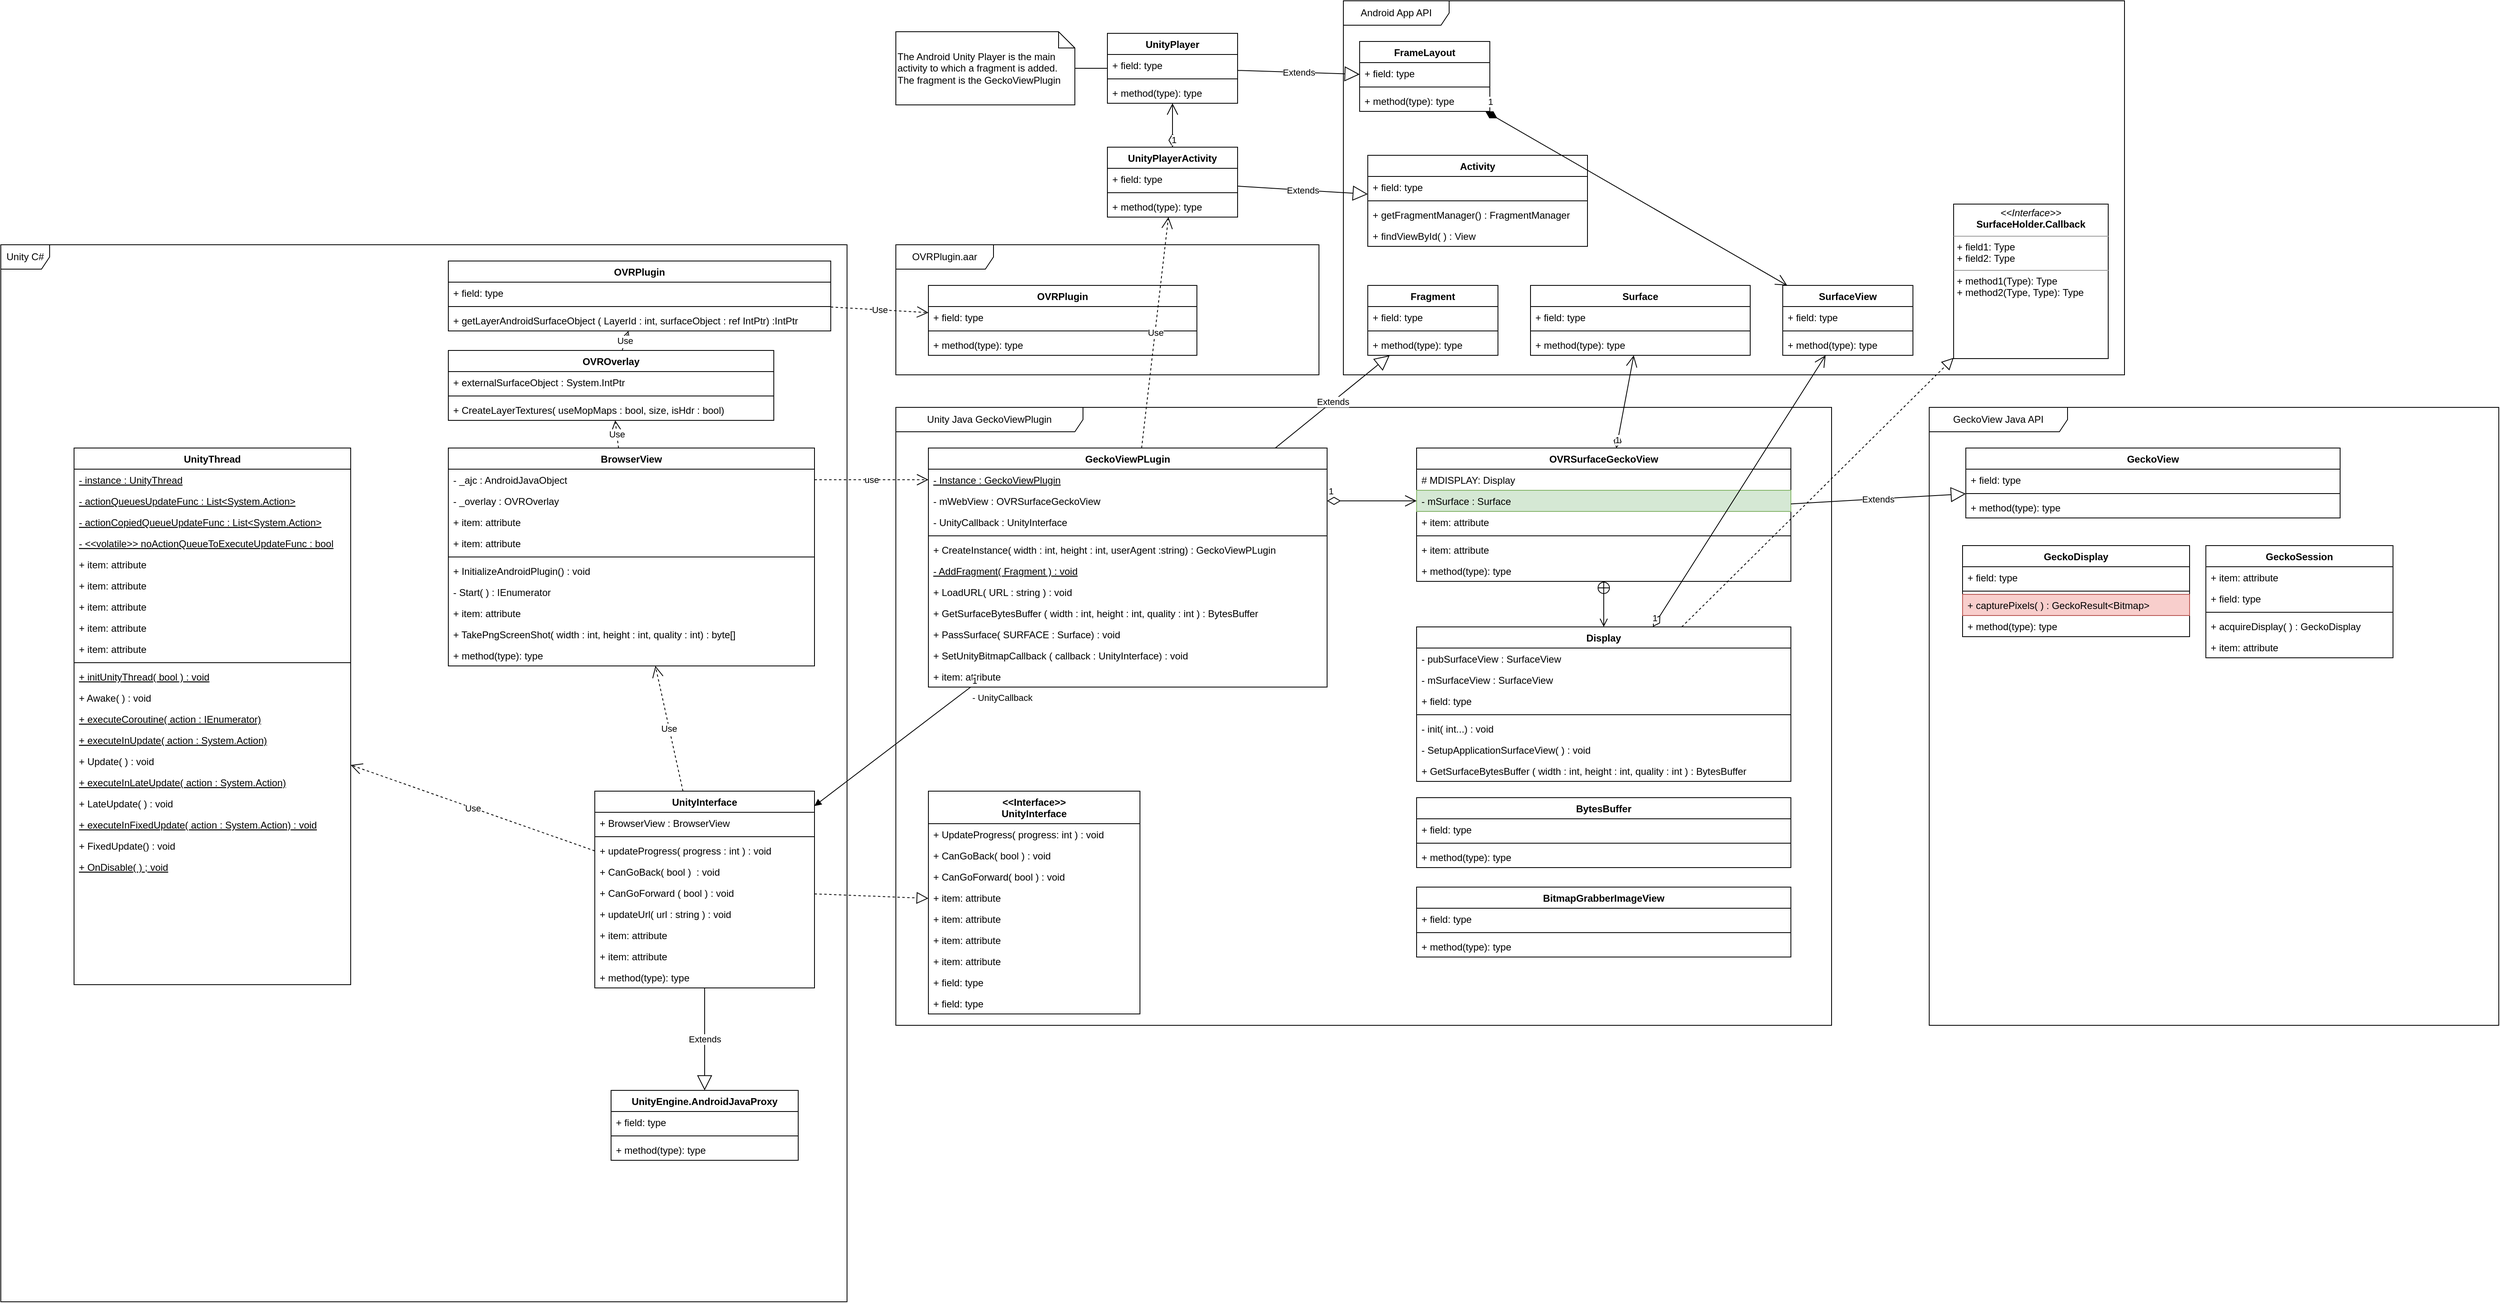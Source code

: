 <mxfile version="20.5.3" type="github">
  <diagram id="C5RBs43oDa-KdzZeNtuy" name="Page-1">
    <mxGraphModel dx="1422" dy="2069" grid="1" gridSize="10" guides="1" tooltips="1" connect="1" arrows="1" fold="1" page="1" pageScale="1" pageWidth="827" pageHeight="1169" math="0" shadow="0">
      <root>
        <mxCell id="WIyWlLk6GJQsqaUBKTNV-0" />
        <mxCell id="WIyWlLk6GJQsqaUBKTNV-1" parent="WIyWlLk6GJQsqaUBKTNV-0" />
        <mxCell id="cXel8oeyKj3Rl_VSzOkt-25" value="Android App API" style="shape=umlFrame;whiteSpace=wrap;html=1;width=130;height=30;movable=0;resizable=0;rotatable=0;deletable=0;editable=0;connectable=0;" parent="WIyWlLk6GJQsqaUBKTNV-1" vertex="1">
          <mxGeometry x="1720" y="-500" width="960" height="460" as="geometry" />
        </mxCell>
        <mxCell id="PyPGjf6b6cz7I885E77s-106" value="Unity C#" style="shape=umlFrame;whiteSpace=wrap;html=1;movable=0;resizable=0;rotatable=0;deletable=0;editable=0;connectable=0;" parent="WIyWlLk6GJQsqaUBKTNV-1" vertex="1">
          <mxGeometry x="70" y="-200" width="1040" height="1300" as="geometry" />
        </mxCell>
        <mxCell id="PyPGjf6b6cz7I885E77s-107" value="Unity Java GeckoViewPlugin" style="shape=umlFrame;whiteSpace=wrap;html=1;width=230;height=30;movable=0;resizable=0;rotatable=0;deletable=0;editable=0;connectable=0;" parent="WIyWlLk6GJQsqaUBKTNV-1" vertex="1">
          <mxGeometry x="1170" width="1150" height="760" as="geometry" />
        </mxCell>
        <mxCell id="PyPGjf6b6cz7I885E77s-108" value="GeckoView Java API" style="shape=umlFrame;whiteSpace=wrap;html=1;width=170;height=30;movable=0;resizable=0;rotatable=0;deletable=0;editable=0;connectable=0;" parent="WIyWlLk6GJQsqaUBKTNV-1" vertex="1">
          <mxGeometry x="2440" width="700" height="760" as="geometry" />
        </mxCell>
        <mxCell id="zkfFHV4jXpPFQw0GAbJ--0" value="UnityThread" style="swimlane;fontStyle=1;align=center;verticalAlign=top;childLayout=stackLayout;horizontal=1;startSize=26;horizontalStack=0;resizeParent=1;resizeLast=0;collapsible=1;marginBottom=0;rounded=0;shadow=0;strokeWidth=1;" parent="WIyWlLk6GJQsqaUBKTNV-1" vertex="1">
          <mxGeometry x="160" y="50" width="340" height="660" as="geometry">
            <mxRectangle x="230" y="140" width="160" height="26" as="alternateBounds" />
          </mxGeometry>
        </mxCell>
        <mxCell id="zkfFHV4jXpPFQw0GAbJ--1" value="- instance : UnityThread" style="text;align=left;verticalAlign=top;spacingLeft=4;spacingRight=4;overflow=hidden;rotatable=0;points=[[0,0.5],[1,0.5]];portConstraint=eastwest;fontStyle=4" parent="zkfFHV4jXpPFQw0GAbJ--0" vertex="1">
          <mxGeometry y="26" width="340" height="26" as="geometry" />
        </mxCell>
        <mxCell id="zkfFHV4jXpPFQw0GAbJ--2" value="- actionQueuesUpdateFunc : List&lt;System.Action&gt;" style="text;align=left;verticalAlign=top;spacingLeft=4;spacingRight=4;overflow=hidden;rotatable=0;points=[[0,0.5],[1,0.5]];portConstraint=eastwest;rounded=0;shadow=0;html=0;fontStyle=4" parent="zkfFHV4jXpPFQw0GAbJ--0" vertex="1">
          <mxGeometry y="52" width="340" height="26" as="geometry" />
        </mxCell>
        <mxCell id="PyPGjf6b6cz7I885E77s-5" value="- actionCopiedQueueUpdateFunc : List&lt;System.Action&gt;" style="text;strokeColor=none;fillColor=none;align=left;verticalAlign=top;spacingLeft=4;spacingRight=4;overflow=hidden;rotatable=0;points=[[0,0.5],[1,0.5]];portConstraint=eastwest;fontStyle=4" parent="zkfFHV4jXpPFQw0GAbJ--0" vertex="1">
          <mxGeometry y="78" width="340" height="26" as="geometry" />
        </mxCell>
        <mxCell id="zkfFHV4jXpPFQw0GAbJ--3" value="- &lt;&lt;volatile&gt;&gt; noActionQueueToExecuteUpdateFunc : bool" style="text;align=left;verticalAlign=top;spacingLeft=4;spacingRight=4;overflow=hidden;rotatable=0;points=[[0,0.5],[1,0.5]];portConstraint=eastwest;rounded=0;shadow=0;html=0;fontStyle=4" parent="zkfFHV4jXpPFQw0GAbJ--0" vertex="1">
          <mxGeometry y="104" width="340" height="26" as="geometry" />
        </mxCell>
        <mxCell id="PyPGjf6b6cz7I885E77s-6" value="+ item: attribute" style="text;strokeColor=none;fillColor=none;align=left;verticalAlign=top;spacingLeft=4;spacingRight=4;overflow=hidden;rotatable=0;points=[[0,0.5],[1,0.5]];portConstraint=eastwest;" parent="zkfFHV4jXpPFQw0GAbJ--0" vertex="1">
          <mxGeometry y="130" width="340" height="26" as="geometry" />
        </mxCell>
        <mxCell id="PyPGjf6b6cz7I885E77s-7" value="+ item: attribute" style="text;strokeColor=none;fillColor=none;align=left;verticalAlign=top;spacingLeft=4;spacingRight=4;overflow=hidden;rotatable=0;points=[[0,0.5],[1,0.5]];portConstraint=eastwest;" parent="zkfFHV4jXpPFQw0GAbJ--0" vertex="1">
          <mxGeometry y="156" width="340" height="26" as="geometry" />
        </mxCell>
        <mxCell id="PyPGjf6b6cz7I885E77s-8" value="+ item: attribute" style="text;strokeColor=none;fillColor=none;align=left;verticalAlign=top;spacingLeft=4;spacingRight=4;overflow=hidden;rotatable=0;points=[[0,0.5],[1,0.5]];portConstraint=eastwest;" parent="zkfFHV4jXpPFQw0GAbJ--0" vertex="1">
          <mxGeometry y="182" width="340" height="26" as="geometry" />
        </mxCell>
        <mxCell id="PyPGjf6b6cz7I885E77s-9" value="+ item: attribute" style="text;strokeColor=none;fillColor=none;align=left;verticalAlign=top;spacingLeft=4;spacingRight=4;overflow=hidden;rotatable=0;points=[[0,0.5],[1,0.5]];portConstraint=eastwest;" parent="zkfFHV4jXpPFQw0GAbJ--0" vertex="1">
          <mxGeometry y="208" width="340" height="26" as="geometry" />
        </mxCell>
        <mxCell id="PyPGjf6b6cz7I885E77s-1" value="+ item: attribute" style="text;strokeColor=none;fillColor=none;align=left;verticalAlign=top;spacingLeft=4;spacingRight=4;overflow=hidden;rotatable=0;points=[[0,0.5],[1,0.5]];portConstraint=eastwest;" parent="zkfFHV4jXpPFQw0GAbJ--0" vertex="1">
          <mxGeometry y="234" width="340" height="26" as="geometry" />
        </mxCell>
        <mxCell id="zkfFHV4jXpPFQw0GAbJ--4" value="" style="line;html=1;strokeWidth=1;align=left;verticalAlign=middle;spacingTop=-1;spacingLeft=3;spacingRight=3;rotatable=0;labelPosition=right;points=[];portConstraint=eastwest;" parent="zkfFHV4jXpPFQw0GAbJ--0" vertex="1">
          <mxGeometry y="260" width="340" height="8" as="geometry" />
        </mxCell>
        <mxCell id="PyPGjf6b6cz7I885E77s-2" value="+ initUnityThread( bool ) : void" style="text;strokeColor=none;fillColor=none;align=left;verticalAlign=top;spacingLeft=4;spacingRight=4;overflow=hidden;rotatable=0;points=[[0,0.5],[1,0.5]];portConstraint=eastwest;fontStyle=4" parent="zkfFHV4jXpPFQw0GAbJ--0" vertex="1">
          <mxGeometry y="268" width="340" height="26" as="geometry" />
        </mxCell>
        <mxCell id="PyPGjf6b6cz7I885E77s-4" value="+ Awake( ) : void" style="text;strokeColor=none;fillColor=none;align=left;verticalAlign=top;spacingLeft=4;spacingRight=4;overflow=hidden;rotatable=0;points=[[0,0.5],[1,0.5]];portConstraint=eastwest;" parent="zkfFHV4jXpPFQw0GAbJ--0" vertex="1">
          <mxGeometry y="294" width="340" height="26" as="geometry" />
        </mxCell>
        <mxCell id="zkfFHV4jXpPFQw0GAbJ--5" value="+ executeCoroutine( action : IEnumerator)" style="text;align=left;verticalAlign=top;spacingLeft=4;spacingRight=4;overflow=hidden;rotatable=0;points=[[0,0.5],[1,0.5]];portConstraint=eastwest;fontStyle=4" parent="zkfFHV4jXpPFQw0GAbJ--0" vertex="1">
          <mxGeometry y="320" width="340" height="26" as="geometry" />
        </mxCell>
        <mxCell id="PyPGjf6b6cz7I885E77s-11" value="+ executeInUpdate( action : System.Action)" style="text;strokeColor=none;fillColor=none;align=left;verticalAlign=top;spacingLeft=4;spacingRight=4;overflow=hidden;rotatable=0;points=[[0,0.5],[1,0.5]];portConstraint=eastwest;fontStyle=4" parent="zkfFHV4jXpPFQw0GAbJ--0" vertex="1">
          <mxGeometry y="346" width="340" height="26" as="geometry" />
        </mxCell>
        <mxCell id="PyPGjf6b6cz7I885E77s-13" value="+ Update( ) : void" style="text;strokeColor=none;fillColor=none;align=left;verticalAlign=top;spacingLeft=4;spacingRight=4;overflow=hidden;rotatable=0;points=[[0,0.5],[1,0.5]];portConstraint=eastwest;" parent="zkfFHV4jXpPFQw0GAbJ--0" vertex="1">
          <mxGeometry y="372" width="340" height="26" as="geometry" />
        </mxCell>
        <mxCell id="PyPGjf6b6cz7I885E77s-12" value="+ executeInLateUpdate( action : System.Action)" style="text;strokeColor=none;fillColor=none;align=left;verticalAlign=top;spacingLeft=4;spacingRight=4;overflow=hidden;rotatable=0;points=[[0,0.5],[1,0.5]];portConstraint=eastwest;fontStyle=4" parent="zkfFHV4jXpPFQw0GAbJ--0" vertex="1">
          <mxGeometry y="398" width="340" height="26" as="geometry" />
        </mxCell>
        <mxCell id="PyPGjf6b6cz7I885E77s-15" value="+ LateUpdate( ) : void" style="text;strokeColor=none;fillColor=none;align=left;verticalAlign=top;spacingLeft=4;spacingRight=4;overflow=hidden;rotatable=0;points=[[0,0.5],[1,0.5]];portConstraint=eastwest;" parent="zkfFHV4jXpPFQw0GAbJ--0" vertex="1">
          <mxGeometry y="424" width="340" height="26" as="geometry" />
        </mxCell>
        <mxCell id="PyPGjf6b6cz7I885E77s-18" value="+ executeInFixedUpdate( action : System.Action) : void" style="text;strokeColor=none;fillColor=none;align=left;verticalAlign=top;spacingLeft=4;spacingRight=4;overflow=hidden;rotatable=0;points=[[0,0.5],[1,0.5]];portConstraint=eastwest;fontStyle=4" parent="zkfFHV4jXpPFQw0GAbJ--0" vertex="1">
          <mxGeometry y="450" width="340" height="26" as="geometry" />
        </mxCell>
        <mxCell id="PyPGjf6b6cz7I885E77s-17" value="+ FixedUpdate() : void" style="text;strokeColor=none;fillColor=none;align=left;verticalAlign=top;spacingLeft=4;spacingRight=4;overflow=hidden;rotatable=0;points=[[0,0.5],[1,0.5]];portConstraint=eastwest;" parent="zkfFHV4jXpPFQw0GAbJ--0" vertex="1">
          <mxGeometry y="476" width="340" height="26" as="geometry" />
        </mxCell>
        <mxCell id="PyPGjf6b6cz7I885E77s-3" value="+ OnDisable( ) ; void" style="text;strokeColor=none;fillColor=none;align=left;verticalAlign=top;spacingLeft=4;spacingRight=4;overflow=hidden;rotatable=0;points=[[0,0.5],[1,0.5]];portConstraint=eastwest;fontStyle=4" parent="zkfFHV4jXpPFQw0GAbJ--0" vertex="1">
          <mxGeometry y="502" width="340" height="26" as="geometry" />
        </mxCell>
        <mxCell id="PyPGjf6b6cz7I885E77s-19" value="BrowserView" style="swimlane;fontStyle=1;align=center;verticalAlign=top;childLayout=stackLayout;horizontal=1;startSize=26;horizontalStack=0;resizeParent=1;resizeParentMax=0;resizeLast=0;collapsible=1;marginBottom=0;" parent="WIyWlLk6GJQsqaUBKTNV-1" vertex="1">
          <mxGeometry x="620" y="50" width="450" height="268" as="geometry" />
        </mxCell>
        <mxCell id="PyPGjf6b6cz7I885E77s-25" value="- _ajc : AndroidJavaObject" style="text;strokeColor=none;fillColor=none;align=left;verticalAlign=top;spacingLeft=4;spacingRight=4;overflow=hidden;rotatable=0;points=[[0,0.5],[1,0.5]];portConstraint=eastwest;" parent="PyPGjf6b6cz7I885E77s-19" vertex="1">
          <mxGeometry y="26" width="450" height="26" as="geometry" />
        </mxCell>
        <mxCell id="PyPGjf6b6cz7I885E77s-24" value="- _overlay : OVROverlay" style="text;strokeColor=none;fillColor=none;align=left;verticalAlign=top;spacingLeft=4;spacingRight=4;overflow=hidden;rotatable=0;points=[[0,0.5],[1,0.5]];portConstraint=eastwest;" parent="PyPGjf6b6cz7I885E77s-19" vertex="1">
          <mxGeometry y="52" width="450" height="26" as="geometry" />
        </mxCell>
        <mxCell id="PyPGjf6b6cz7I885E77s-26" value="+ item: attribute" style="text;strokeColor=none;fillColor=none;align=left;verticalAlign=top;spacingLeft=4;spacingRight=4;overflow=hidden;rotatable=0;points=[[0,0.5],[1,0.5]];portConstraint=eastwest;" parent="PyPGjf6b6cz7I885E77s-19" vertex="1">
          <mxGeometry y="78" width="450" height="26" as="geometry" />
        </mxCell>
        <mxCell id="PyPGjf6b6cz7I885E77s-23" value="+ item: attribute" style="text;strokeColor=none;fillColor=none;align=left;verticalAlign=top;spacingLeft=4;spacingRight=4;overflow=hidden;rotatable=0;points=[[0,0.5],[1,0.5]];portConstraint=eastwest;" parent="PyPGjf6b6cz7I885E77s-19" vertex="1">
          <mxGeometry y="104" width="450" height="26" as="geometry" />
        </mxCell>
        <mxCell id="PyPGjf6b6cz7I885E77s-21" value="" style="line;strokeWidth=1;fillColor=none;align=left;verticalAlign=middle;spacingTop=-1;spacingLeft=3;spacingRight=3;rotatable=0;labelPosition=right;points=[];portConstraint=eastwest;strokeColor=inherit;" parent="PyPGjf6b6cz7I885E77s-19" vertex="1">
          <mxGeometry y="130" width="450" height="8" as="geometry" />
        </mxCell>
        <mxCell id="PyPGjf6b6cz7I885E77s-29" value="+ InitializeAndroidPlugin() : void" style="text;strokeColor=none;fillColor=none;align=left;verticalAlign=top;spacingLeft=4;spacingRight=4;overflow=hidden;rotatable=0;points=[[0,0.5],[1,0.5]];portConstraint=eastwest;" parent="PyPGjf6b6cz7I885E77s-19" vertex="1">
          <mxGeometry y="138" width="450" height="26" as="geometry" />
        </mxCell>
        <mxCell id="PyPGjf6b6cz7I885E77s-94" value="- Start( ) : IEnumerator" style="text;strokeColor=none;fillColor=none;align=left;verticalAlign=top;spacingLeft=4;spacingRight=4;overflow=hidden;rotatable=0;points=[[0,0.5],[1,0.5]];portConstraint=eastwest;" parent="PyPGjf6b6cz7I885E77s-19" vertex="1">
          <mxGeometry y="164" width="450" height="26" as="geometry" />
        </mxCell>
        <mxCell id="PyPGjf6b6cz7I885E77s-28" value="+ item: attribute" style="text;strokeColor=none;fillColor=none;align=left;verticalAlign=top;spacingLeft=4;spacingRight=4;overflow=hidden;rotatable=0;points=[[0,0.5],[1,0.5]];portConstraint=eastwest;" parent="PyPGjf6b6cz7I885E77s-19" vertex="1">
          <mxGeometry y="190" width="450" height="26" as="geometry" />
        </mxCell>
        <mxCell id="PyPGjf6b6cz7I885E77s-27" value="+ TakePngScreenShot( width : int, height : int, quality : int) : byte[]" style="text;strokeColor=none;fillColor=none;align=left;verticalAlign=top;spacingLeft=4;spacingRight=4;overflow=hidden;rotatable=0;points=[[0,0.5],[1,0.5]];portConstraint=eastwest;" parent="PyPGjf6b6cz7I885E77s-19" vertex="1">
          <mxGeometry y="216" width="450" height="26" as="geometry" />
        </mxCell>
        <mxCell id="PyPGjf6b6cz7I885E77s-22" value="+ method(type): type" style="text;strokeColor=none;fillColor=none;align=left;verticalAlign=top;spacingLeft=4;spacingRight=4;overflow=hidden;rotatable=0;points=[[0,0.5],[1,0.5]];portConstraint=eastwest;" parent="PyPGjf6b6cz7I885E77s-19" vertex="1">
          <mxGeometry y="242" width="450" height="26" as="geometry" />
        </mxCell>
        <mxCell id="PyPGjf6b6cz7I885E77s-30" value="GeckoViewPLugin" style="swimlane;fontStyle=1;align=center;verticalAlign=top;childLayout=stackLayout;horizontal=1;startSize=26;horizontalStack=0;resizeParent=1;resizeParentMax=0;resizeLast=0;collapsible=1;marginBottom=0;" parent="WIyWlLk6GJQsqaUBKTNV-1" vertex="1">
          <mxGeometry x="1210" y="50" width="490" height="294" as="geometry" />
        </mxCell>
        <mxCell id="PyPGjf6b6cz7I885E77s-37" value="- Instance : GeckoViewPlugin" style="text;strokeColor=none;fillColor=none;align=left;verticalAlign=top;spacingLeft=4;spacingRight=4;overflow=hidden;rotatable=0;points=[[0,0.5],[1,0.5]];portConstraint=eastwest;fontStyle=4" parent="PyPGjf6b6cz7I885E77s-30" vertex="1">
          <mxGeometry y="26" width="490" height="26" as="geometry" />
        </mxCell>
        <mxCell id="PyPGjf6b6cz7I885E77s-34" value="- mWebView : OVRSurfaceGeckoView" style="text;strokeColor=none;fillColor=none;align=left;verticalAlign=top;spacingLeft=4;spacingRight=4;overflow=hidden;rotatable=0;points=[[0,0.5],[1,0.5]];portConstraint=eastwest;" parent="PyPGjf6b6cz7I885E77s-30" vertex="1">
          <mxGeometry y="52" width="490" height="26" as="geometry" />
        </mxCell>
        <mxCell id="PyPGjf6b6cz7I885E77s-31" value="- UnityCallback : UnityInterface" style="text;strokeColor=none;fillColor=none;align=left;verticalAlign=top;spacingLeft=4;spacingRight=4;overflow=hidden;rotatable=0;points=[[0,0.5],[1,0.5]];portConstraint=eastwest;" parent="PyPGjf6b6cz7I885E77s-30" vertex="1">
          <mxGeometry y="78" width="490" height="26" as="geometry" />
        </mxCell>
        <mxCell id="PyPGjf6b6cz7I885E77s-32" value="" style="line;strokeWidth=1;fillColor=none;align=left;verticalAlign=middle;spacingTop=-1;spacingLeft=3;spacingRight=3;rotatable=0;labelPosition=right;points=[];portConstraint=eastwest;strokeColor=inherit;" parent="PyPGjf6b6cz7I885E77s-30" vertex="1">
          <mxGeometry y="104" width="490" height="8" as="geometry" />
        </mxCell>
        <mxCell id="PyPGjf6b6cz7I885E77s-33" value="+ CreateInstance( width : int, height : int, userAgent :string) : GeckoViewPLugin" style="text;strokeColor=none;fillColor=none;align=left;verticalAlign=top;spacingLeft=4;spacingRight=4;overflow=hidden;rotatable=0;points=[[0,0.5],[1,0.5]];portConstraint=eastwest;" parent="PyPGjf6b6cz7I885E77s-30" vertex="1">
          <mxGeometry y="112" width="490" height="26" as="geometry" />
        </mxCell>
        <mxCell id="PyPGjf6b6cz7I885E77s-112" value="- AddFragment( Fragment ) : void" style="text;strokeColor=none;fillColor=none;align=left;verticalAlign=top;spacingLeft=4;spacingRight=4;overflow=hidden;rotatable=0;points=[[0,0.5],[1,0.5]];portConstraint=eastwest;fontStyle=4" parent="PyPGjf6b6cz7I885E77s-30" vertex="1">
          <mxGeometry y="138" width="490" height="26" as="geometry" />
        </mxCell>
        <mxCell id="PyPGjf6b6cz7I885E77s-36" value="+ LoadURL( URL : string ) : void" style="text;strokeColor=none;fillColor=none;align=left;verticalAlign=top;spacingLeft=4;spacingRight=4;overflow=hidden;rotatable=0;points=[[0,0.5],[1,0.5]];portConstraint=eastwest;" parent="PyPGjf6b6cz7I885E77s-30" vertex="1">
          <mxGeometry y="164" width="490" height="26" as="geometry" />
        </mxCell>
        <mxCell id="PyPGjf6b6cz7I885E77s-93" value="+ GetSurfaceBytesBuffer ( width : int, height : int, quality : int ) : BytesBuffer" style="text;strokeColor=none;fillColor=none;align=left;verticalAlign=top;spacingLeft=4;spacingRight=4;overflow=hidden;rotatable=0;points=[[0,0.5],[1,0.5]];portConstraint=eastwest;" parent="PyPGjf6b6cz7I885E77s-30" vertex="1">
          <mxGeometry y="190" width="490" height="26" as="geometry" />
        </mxCell>
        <mxCell id="PyPGjf6b6cz7I885E77s-92" value="+ PassSurface( SURFACE : Surface) : void" style="text;strokeColor=none;fillColor=none;align=left;verticalAlign=top;spacingLeft=4;spacingRight=4;overflow=hidden;rotatable=0;points=[[0,0.5],[1,0.5]];portConstraint=eastwest;" parent="PyPGjf6b6cz7I885E77s-30" vertex="1">
          <mxGeometry y="216" width="490" height="26" as="geometry" />
        </mxCell>
        <mxCell id="PyPGjf6b6cz7I885E77s-111" value="+ SetUnityBitmapCallback ( callback : UnityInterface) : void" style="text;strokeColor=none;fillColor=none;align=left;verticalAlign=top;spacingLeft=4;spacingRight=4;overflow=hidden;rotatable=0;points=[[0,0.5],[1,0.5]];portConstraint=eastwest;" parent="PyPGjf6b6cz7I885E77s-30" vertex="1">
          <mxGeometry y="242" width="490" height="26" as="geometry" />
        </mxCell>
        <mxCell id="PyPGjf6b6cz7I885E77s-35" value="+ item: attribute" style="text;strokeColor=none;fillColor=none;align=left;verticalAlign=top;spacingLeft=4;spacingRight=4;overflow=hidden;rotatable=0;points=[[0,0.5],[1,0.5]];portConstraint=eastwest;" parent="PyPGjf6b6cz7I885E77s-30" vertex="1">
          <mxGeometry y="268" width="490" height="26" as="geometry" />
        </mxCell>
        <mxCell id="PyPGjf6b6cz7I885E77s-39" value="OVROverlay" style="swimlane;fontStyle=1;align=center;verticalAlign=top;childLayout=stackLayout;horizontal=1;startSize=26;horizontalStack=0;resizeParent=1;resizeParentMax=0;resizeLast=0;collapsible=1;marginBottom=0;" parent="WIyWlLk6GJQsqaUBKTNV-1" vertex="1">
          <mxGeometry x="620" y="-70" width="400" height="86" as="geometry" />
        </mxCell>
        <mxCell id="PyPGjf6b6cz7I885E77s-40" value="+ externalSurfaceObject : System.IntPtr" style="text;strokeColor=none;fillColor=none;align=left;verticalAlign=top;spacingLeft=4;spacingRight=4;overflow=hidden;rotatable=0;points=[[0,0.5],[1,0.5]];portConstraint=eastwest;" parent="PyPGjf6b6cz7I885E77s-39" vertex="1">
          <mxGeometry y="26" width="400" height="26" as="geometry" />
        </mxCell>
        <mxCell id="PyPGjf6b6cz7I885E77s-41" value="" style="line;strokeWidth=1;fillColor=none;align=left;verticalAlign=middle;spacingTop=-1;spacingLeft=3;spacingRight=3;rotatable=0;labelPosition=right;points=[];portConstraint=eastwest;strokeColor=inherit;" parent="PyPGjf6b6cz7I885E77s-39" vertex="1">
          <mxGeometry y="52" width="400" height="8" as="geometry" />
        </mxCell>
        <mxCell id="PyPGjf6b6cz7I885E77s-42" value="+ CreateLayerTextures( useMopMaps : bool, size, isHdr : bool)" style="text;strokeColor=none;fillColor=none;align=left;verticalAlign=top;spacingLeft=4;spacingRight=4;overflow=hidden;rotatable=0;points=[[0,0.5],[1,0.5]];portConstraint=eastwest;" parent="PyPGjf6b6cz7I885E77s-39" vertex="1">
          <mxGeometry y="60" width="400" height="26" as="geometry" />
        </mxCell>
        <mxCell id="PyPGjf6b6cz7I885E77s-44" value="Use" style="endArrow=open;endSize=12;dashed=1;html=1;rounded=0;" parent="WIyWlLk6GJQsqaUBKTNV-1" source="PyPGjf6b6cz7I885E77s-19" target="PyPGjf6b6cz7I885E77s-39" edge="1">
          <mxGeometry width="160" relative="1" as="geometry">
            <mxPoint x="1110" y="214.5" as="sourcePoint" />
            <mxPoint x="1270" y="214.5" as="targetPoint" />
          </mxGeometry>
        </mxCell>
        <mxCell id="PyPGjf6b6cz7I885E77s-48" value="use" style="endArrow=open;endSize=12;dashed=1;html=1;rounded=0;entryX=0;entryY=0.5;entryDx=0;entryDy=0;exitX=1;exitY=0.5;exitDx=0;exitDy=0;" parent="WIyWlLk6GJQsqaUBKTNV-1" source="PyPGjf6b6cz7I885E77s-25" target="PyPGjf6b6cz7I885E77s-37" edge="1">
          <mxGeometry width="160" relative="1" as="geometry">
            <mxPoint x="1040" y="130" as="sourcePoint" />
            <mxPoint x="1200" y="130" as="targetPoint" />
          </mxGeometry>
        </mxCell>
        <mxCell id="PyPGjf6b6cz7I885E77s-49" value="OVRSurfaceGeckoView" style="swimlane;fontStyle=1;align=center;verticalAlign=top;childLayout=stackLayout;horizontal=1;startSize=26;horizontalStack=0;resizeParent=1;resizeParentMax=0;resizeLast=0;collapsible=1;marginBottom=0;" parent="WIyWlLk6GJQsqaUBKTNV-1" vertex="1">
          <mxGeometry x="1810" y="50" width="460" height="164" as="geometry" />
        </mxCell>
        <mxCell id="PyPGjf6b6cz7I885E77s-55" value="# MDISPLAY: Display" style="text;strokeColor=none;fillColor=none;align=left;verticalAlign=top;spacingLeft=4;spacingRight=4;overflow=hidden;rotatable=0;points=[[0,0.5],[1,0.5]];portConstraint=eastwest;" parent="PyPGjf6b6cz7I885E77s-49" vertex="1">
          <mxGeometry y="26" width="460" height="26" as="geometry" />
        </mxCell>
        <mxCell id="PyPGjf6b6cz7I885E77s-50" value="- mSurface : Surface" style="text;strokeColor=#82b366;fillColor=#d5e8d4;align=left;verticalAlign=top;spacingLeft=4;spacingRight=4;overflow=hidden;rotatable=0;points=[[0,0.5],[1,0.5]];portConstraint=eastwest;" parent="PyPGjf6b6cz7I885E77s-49" vertex="1">
          <mxGeometry y="52" width="460" height="26" as="geometry" />
        </mxCell>
        <mxCell id="PyPGjf6b6cz7I885E77s-54" value="+ item: attribute" style="text;strokeColor=none;fillColor=none;align=left;verticalAlign=top;spacingLeft=4;spacingRight=4;overflow=hidden;rotatable=0;points=[[0,0.5],[1,0.5]];portConstraint=eastwest;" parent="PyPGjf6b6cz7I885E77s-49" vertex="1">
          <mxGeometry y="78" width="460" height="26" as="geometry" />
        </mxCell>
        <mxCell id="PyPGjf6b6cz7I885E77s-51" value="" style="line;strokeWidth=1;fillColor=none;align=left;verticalAlign=middle;spacingTop=-1;spacingLeft=3;spacingRight=3;rotatable=0;labelPosition=right;points=[];portConstraint=eastwest;strokeColor=inherit;" parent="PyPGjf6b6cz7I885E77s-49" vertex="1">
          <mxGeometry y="104" width="460" height="8" as="geometry" />
        </mxCell>
        <mxCell id="PyPGjf6b6cz7I885E77s-57" value="+ item: attribute" style="text;strokeColor=none;fillColor=none;align=left;verticalAlign=top;spacingLeft=4;spacingRight=4;overflow=hidden;rotatable=0;points=[[0,0.5],[1,0.5]];portConstraint=eastwest;" parent="PyPGjf6b6cz7I885E77s-49" vertex="1">
          <mxGeometry y="112" width="460" height="26" as="geometry" />
        </mxCell>
        <mxCell id="PyPGjf6b6cz7I885E77s-52" value="+ method(type): type" style="text;strokeColor=none;fillColor=none;align=left;verticalAlign=top;spacingLeft=4;spacingRight=4;overflow=hidden;rotatable=0;points=[[0,0.5],[1,0.5]];portConstraint=eastwest;" parent="PyPGjf6b6cz7I885E77s-49" vertex="1">
          <mxGeometry y="138" width="460" height="26" as="geometry" />
        </mxCell>
        <mxCell id="PyPGjf6b6cz7I885E77s-53" value="1" style="endArrow=open;html=1;endSize=12;startArrow=diamondThin;startSize=14;startFill=0;align=left;verticalAlign=bottom;rounded=0;exitX=1;exitY=0.5;exitDx=0;exitDy=0;entryX=0;entryY=0.5;entryDx=0;entryDy=0;" parent="WIyWlLk6GJQsqaUBKTNV-1" source="PyPGjf6b6cz7I885E77s-34" target="PyPGjf6b6cz7I885E77s-50" edge="1">
          <mxGeometry x="-1" y="3" relative="1" as="geometry">
            <mxPoint x="1780" y="210" as="sourcePoint" />
            <mxPoint x="1940" y="210" as="targetPoint" />
          </mxGeometry>
        </mxCell>
        <mxCell id="PyPGjf6b6cz7I885E77s-58" value="GeckoView" style="swimlane;fontStyle=1;align=center;verticalAlign=top;childLayout=stackLayout;horizontal=1;startSize=26;horizontalStack=0;resizeParent=1;resizeParentMax=0;resizeLast=0;collapsible=1;marginBottom=0;" parent="WIyWlLk6GJQsqaUBKTNV-1" vertex="1">
          <mxGeometry x="2485" y="50" width="460" height="86" as="geometry" />
        </mxCell>
        <mxCell id="PyPGjf6b6cz7I885E77s-59" value="+ field: type" style="text;strokeColor=none;fillColor=none;align=left;verticalAlign=top;spacingLeft=4;spacingRight=4;overflow=hidden;rotatable=0;points=[[0,0.5],[1,0.5]];portConstraint=eastwest;" parent="PyPGjf6b6cz7I885E77s-58" vertex="1">
          <mxGeometry y="26" width="460" height="26" as="geometry" />
        </mxCell>
        <mxCell id="PyPGjf6b6cz7I885E77s-60" value="" style="line;strokeWidth=1;fillColor=none;align=left;verticalAlign=middle;spacingTop=-1;spacingLeft=3;spacingRight=3;rotatable=0;labelPosition=right;points=[];portConstraint=eastwest;strokeColor=inherit;" parent="PyPGjf6b6cz7I885E77s-58" vertex="1">
          <mxGeometry y="52" width="460" height="8" as="geometry" />
        </mxCell>
        <mxCell id="PyPGjf6b6cz7I885E77s-61" value="+ method(type): type" style="text;strokeColor=none;fillColor=none;align=left;verticalAlign=top;spacingLeft=4;spacingRight=4;overflow=hidden;rotatable=0;points=[[0,0.5],[1,0.5]];portConstraint=eastwest;" parent="PyPGjf6b6cz7I885E77s-58" vertex="1">
          <mxGeometry y="60" width="460" height="26" as="geometry" />
        </mxCell>
        <mxCell id="PyPGjf6b6cz7I885E77s-62" value="Extends" style="endArrow=block;endSize=16;endFill=0;html=1;rounded=0;" parent="WIyWlLk6GJQsqaUBKTNV-1" source="PyPGjf6b6cz7I885E77s-49" target="PyPGjf6b6cz7I885E77s-58" edge="1">
          <mxGeometry width="160" relative="1" as="geometry">
            <mxPoint x="1890" y="320" as="sourcePoint" />
            <mxPoint x="2050" y="320" as="targetPoint" />
          </mxGeometry>
        </mxCell>
        <mxCell id="PyPGjf6b6cz7I885E77s-63" value="BytesBuffer" style="swimlane;fontStyle=1;align=center;verticalAlign=top;childLayout=stackLayout;horizontal=1;startSize=26;horizontalStack=0;resizeParent=1;resizeParentMax=0;resizeLast=0;collapsible=1;marginBottom=0;" parent="WIyWlLk6GJQsqaUBKTNV-1" vertex="1">
          <mxGeometry x="1810" y="480" width="460" height="86" as="geometry" />
        </mxCell>
        <mxCell id="PyPGjf6b6cz7I885E77s-64" value="+ field: type" style="text;strokeColor=none;fillColor=none;align=left;verticalAlign=top;spacingLeft=4;spacingRight=4;overflow=hidden;rotatable=0;points=[[0,0.5],[1,0.5]];portConstraint=eastwest;" parent="PyPGjf6b6cz7I885E77s-63" vertex="1">
          <mxGeometry y="26" width="460" height="26" as="geometry" />
        </mxCell>
        <mxCell id="PyPGjf6b6cz7I885E77s-65" value="" style="line;strokeWidth=1;fillColor=none;align=left;verticalAlign=middle;spacingTop=-1;spacingLeft=3;spacingRight=3;rotatable=0;labelPosition=right;points=[];portConstraint=eastwest;strokeColor=inherit;" parent="PyPGjf6b6cz7I885E77s-63" vertex="1">
          <mxGeometry y="52" width="460" height="8" as="geometry" />
        </mxCell>
        <mxCell id="PyPGjf6b6cz7I885E77s-66" value="+ method(type): type" style="text;strokeColor=none;fillColor=none;align=left;verticalAlign=top;spacingLeft=4;spacingRight=4;overflow=hidden;rotatable=0;points=[[0,0.5],[1,0.5]];portConstraint=eastwest;" parent="PyPGjf6b6cz7I885E77s-63" vertex="1">
          <mxGeometry y="60" width="460" height="26" as="geometry" />
        </mxCell>
        <mxCell id="PyPGjf6b6cz7I885E77s-67" value="Activity" style="swimlane;fontStyle=1;align=center;verticalAlign=top;childLayout=stackLayout;horizontal=1;startSize=26;horizontalStack=0;resizeParent=1;resizeParentMax=0;resizeLast=0;collapsible=1;marginBottom=0;" parent="WIyWlLk6GJQsqaUBKTNV-1" vertex="1">
          <mxGeometry x="1750" y="-310" width="270" height="112" as="geometry" />
        </mxCell>
        <mxCell id="PyPGjf6b6cz7I885E77s-68" value="+ field: type" style="text;strokeColor=none;fillColor=none;align=left;verticalAlign=top;spacingLeft=4;spacingRight=4;overflow=hidden;rotatable=0;points=[[0,0.5],[1,0.5]];portConstraint=eastwest;" parent="PyPGjf6b6cz7I885E77s-67" vertex="1">
          <mxGeometry y="26" width="270" height="26" as="geometry" />
        </mxCell>
        <mxCell id="PyPGjf6b6cz7I885E77s-69" value="" style="line;strokeWidth=1;fillColor=none;align=left;verticalAlign=middle;spacingTop=-1;spacingLeft=3;spacingRight=3;rotatable=0;labelPosition=right;points=[];portConstraint=eastwest;strokeColor=inherit;" parent="PyPGjf6b6cz7I885E77s-67" vertex="1">
          <mxGeometry y="52" width="270" height="8" as="geometry" />
        </mxCell>
        <mxCell id="PyPGjf6b6cz7I885E77s-70" value="+ getFragmentManager() : FragmentManager" style="text;strokeColor=none;fillColor=none;align=left;verticalAlign=top;spacingLeft=4;spacingRight=4;overflow=hidden;rotatable=0;points=[[0,0.5],[1,0.5]];portConstraint=eastwest;" parent="PyPGjf6b6cz7I885E77s-67" vertex="1">
          <mxGeometry y="60" width="270" height="26" as="geometry" />
        </mxCell>
        <mxCell id="cXel8oeyKj3Rl_VSzOkt-61" value="+ findViewById( ) : View" style="text;strokeColor=none;fillColor=none;align=left;verticalAlign=top;spacingLeft=4;spacingRight=4;overflow=hidden;rotatable=0;points=[[0,0.5],[1,0.5]];portConstraint=eastwest;fontColor=#030303;" parent="PyPGjf6b6cz7I885E77s-67" vertex="1">
          <mxGeometry y="86" width="270" height="26" as="geometry" />
        </mxCell>
        <mxCell id="PyPGjf6b6cz7I885E77s-71" value="BitmapGrabberImageView" style="swimlane;fontStyle=1;align=center;verticalAlign=top;childLayout=stackLayout;horizontal=1;startSize=26;horizontalStack=0;resizeParent=1;resizeParentMax=0;resizeLast=0;collapsible=1;marginBottom=0;" parent="WIyWlLk6GJQsqaUBKTNV-1" vertex="1">
          <mxGeometry x="1810" y="590" width="460" height="86" as="geometry" />
        </mxCell>
        <mxCell id="PyPGjf6b6cz7I885E77s-72" value="+ field: type" style="text;strokeColor=none;fillColor=none;align=left;verticalAlign=top;spacingLeft=4;spacingRight=4;overflow=hidden;rotatable=0;points=[[0,0.5],[1,0.5]];portConstraint=eastwest;" parent="PyPGjf6b6cz7I885E77s-71" vertex="1">
          <mxGeometry y="26" width="460" height="26" as="geometry" />
        </mxCell>
        <mxCell id="PyPGjf6b6cz7I885E77s-73" value="" style="line;strokeWidth=1;fillColor=none;align=left;verticalAlign=middle;spacingTop=-1;spacingLeft=3;spacingRight=3;rotatable=0;labelPosition=right;points=[];portConstraint=eastwest;strokeColor=inherit;" parent="PyPGjf6b6cz7I885E77s-71" vertex="1">
          <mxGeometry y="52" width="460" height="8" as="geometry" />
        </mxCell>
        <mxCell id="PyPGjf6b6cz7I885E77s-74" value="+ method(type): type" style="text;strokeColor=none;fillColor=none;align=left;verticalAlign=top;spacingLeft=4;spacingRight=4;overflow=hidden;rotatable=0;points=[[0,0.5],[1,0.5]];portConstraint=eastwest;" parent="PyPGjf6b6cz7I885E77s-71" vertex="1">
          <mxGeometry y="60" width="460" height="26" as="geometry" />
        </mxCell>
        <mxCell id="PyPGjf6b6cz7I885E77s-79" value="UnityInterface" style="swimlane;fontStyle=1;align=center;verticalAlign=top;childLayout=stackLayout;horizontal=1;startSize=26;horizontalStack=0;resizeParent=1;resizeParentMax=0;resizeLast=0;collapsible=1;marginBottom=0;" parent="WIyWlLk6GJQsqaUBKTNV-1" vertex="1">
          <mxGeometry x="800" y="472" width="270" height="242" as="geometry" />
        </mxCell>
        <mxCell id="PyPGjf6b6cz7I885E77s-80" value="+ BrowserView : BrowserView" style="text;strokeColor=none;fillColor=none;align=left;verticalAlign=top;spacingLeft=4;spacingRight=4;overflow=hidden;rotatable=0;points=[[0,0.5],[1,0.5]];portConstraint=eastwest;" parent="PyPGjf6b6cz7I885E77s-79" vertex="1">
          <mxGeometry y="26" width="270" height="26" as="geometry" />
        </mxCell>
        <mxCell id="PyPGjf6b6cz7I885E77s-81" value="" style="line;strokeWidth=1;fillColor=none;align=left;verticalAlign=middle;spacingTop=-1;spacingLeft=3;spacingRight=3;rotatable=0;labelPosition=right;points=[];portConstraint=eastwest;strokeColor=inherit;" parent="PyPGjf6b6cz7I885E77s-79" vertex="1">
          <mxGeometry y="52" width="270" height="8" as="geometry" />
        </mxCell>
        <mxCell id="PyPGjf6b6cz7I885E77s-115" value="+ updateProgress( progress : int ) : void" style="text;strokeColor=none;fillColor=none;align=left;verticalAlign=top;spacingLeft=4;spacingRight=4;overflow=hidden;rotatable=0;points=[[0,0.5],[1,0.5]];portConstraint=eastwest;" parent="PyPGjf6b6cz7I885E77s-79" vertex="1">
          <mxGeometry y="60" width="270" height="26" as="geometry" />
        </mxCell>
        <mxCell id="PyPGjf6b6cz7I885E77s-117" value="+ CanGoBack( bool )  : void" style="text;strokeColor=none;fillColor=none;align=left;verticalAlign=top;spacingLeft=4;spacingRight=4;overflow=hidden;rotatable=0;points=[[0,0.5],[1,0.5]];portConstraint=eastwest;" parent="PyPGjf6b6cz7I885E77s-79" vertex="1">
          <mxGeometry y="86" width="270" height="26" as="geometry" />
        </mxCell>
        <mxCell id="PyPGjf6b6cz7I885E77s-119" value="+ CanGoForward ( bool ) : void" style="text;strokeColor=none;fillColor=none;align=left;verticalAlign=top;spacingLeft=4;spacingRight=4;overflow=hidden;rotatable=0;points=[[0,0.5],[1,0.5]];portConstraint=eastwest;" parent="PyPGjf6b6cz7I885E77s-79" vertex="1">
          <mxGeometry y="112" width="270" height="26" as="geometry" />
        </mxCell>
        <mxCell id="PyPGjf6b6cz7I885E77s-120" value="+ updateUrl( url : string ) : void" style="text;strokeColor=none;fillColor=none;align=left;verticalAlign=top;spacingLeft=4;spacingRight=4;overflow=hidden;rotatable=0;points=[[0,0.5],[1,0.5]];portConstraint=eastwest;" parent="PyPGjf6b6cz7I885E77s-79" vertex="1">
          <mxGeometry y="138" width="270" height="26" as="geometry" />
        </mxCell>
        <mxCell id="PyPGjf6b6cz7I885E77s-118" value="+ item: attribute" style="text;strokeColor=none;fillColor=none;align=left;verticalAlign=top;spacingLeft=4;spacingRight=4;overflow=hidden;rotatable=0;points=[[0,0.5],[1,0.5]];portConstraint=eastwest;" parent="PyPGjf6b6cz7I885E77s-79" vertex="1">
          <mxGeometry y="164" width="270" height="26" as="geometry" />
        </mxCell>
        <mxCell id="PyPGjf6b6cz7I885E77s-116" value="+ item: attribute" style="text;strokeColor=none;fillColor=none;align=left;verticalAlign=top;spacingLeft=4;spacingRight=4;overflow=hidden;rotatable=0;points=[[0,0.5],[1,0.5]];portConstraint=eastwest;" parent="PyPGjf6b6cz7I885E77s-79" vertex="1">
          <mxGeometry y="190" width="270" height="26" as="geometry" />
        </mxCell>
        <mxCell id="PyPGjf6b6cz7I885E77s-82" value="+ method(type): type" style="text;strokeColor=none;fillColor=none;align=left;verticalAlign=top;spacingLeft=4;spacingRight=4;overflow=hidden;rotatable=0;points=[[0,0.5],[1,0.5]];portConstraint=eastwest;" parent="PyPGjf6b6cz7I885E77s-79" vertex="1">
          <mxGeometry y="216" width="270" height="26" as="geometry" />
        </mxCell>
        <mxCell id="PyPGjf6b6cz7I885E77s-83" value="UnityEngine.AndroidJavaProxy" style="swimlane;fontStyle=1;align=center;verticalAlign=top;childLayout=stackLayout;horizontal=1;startSize=26;horizontalStack=0;resizeParent=1;resizeParentMax=0;resizeLast=0;collapsible=1;marginBottom=0;" parent="WIyWlLk6GJQsqaUBKTNV-1" vertex="1">
          <mxGeometry x="820" y="840" width="230" height="86" as="geometry" />
        </mxCell>
        <mxCell id="PyPGjf6b6cz7I885E77s-84" value="+ field: type" style="text;strokeColor=none;fillColor=none;align=left;verticalAlign=top;spacingLeft=4;spacingRight=4;overflow=hidden;rotatable=0;points=[[0,0.5],[1,0.5]];portConstraint=eastwest;" parent="PyPGjf6b6cz7I885E77s-83" vertex="1">
          <mxGeometry y="26" width="230" height="26" as="geometry" />
        </mxCell>
        <mxCell id="PyPGjf6b6cz7I885E77s-85" value="" style="line;strokeWidth=1;fillColor=none;align=left;verticalAlign=middle;spacingTop=-1;spacingLeft=3;spacingRight=3;rotatable=0;labelPosition=right;points=[];portConstraint=eastwest;strokeColor=inherit;" parent="PyPGjf6b6cz7I885E77s-83" vertex="1">
          <mxGeometry y="52" width="230" height="8" as="geometry" />
        </mxCell>
        <mxCell id="PyPGjf6b6cz7I885E77s-86" value="+ method(type): type" style="text;strokeColor=none;fillColor=none;align=left;verticalAlign=top;spacingLeft=4;spacingRight=4;overflow=hidden;rotatable=0;points=[[0,0.5],[1,0.5]];portConstraint=eastwest;" parent="PyPGjf6b6cz7I885E77s-83" vertex="1">
          <mxGeometry y="60" width="230" height="26" as="geometry" />
        </mxCell>
        <mxCell id="PyPGjf6b6cz7I885E77s-87" value="Extends" style="endArrow=block;endSize=16;endFill=0;html=1;rounded=0;" parent="WIyWlLk6GJQsqaUBKTNV-1" source="PyPGjf6b6cz7I885E77s-79" target="PyPGjf6b6cz7I885E77s-83" edge="1">
          <mxGeometry width="160" relative="1" as="geometry">
            <mxPoint x="1020" y="320" as="sourcePoint" />
            <mxPoint x="1180" y="320" as="targetPoint" />
          </mxGeometry>
        </mxCell>
        <mxCell id="PyPGjf6b6cz7I885E77s-88" value="&lt;&lt;Interface&gt;&gt;&#xa;UnityInterface" style="swimlane;fontStyle=1;childLayout=stackLayout;horizontal=1;startSize=40;fillColor=none;horizontalStack=0;resizeParent=1;resizeParentMax=0;resizeLast=0;collapsible=1;marginBottom=0;" parent="WIyWlLk6GJQsqaUBKTNV-1" vertex="1">
          <mxGeometry x="1210" y="472" width="260" height="274" as="geometry" />
        </mxCell>
        <mxCell id="PyPGjf6b6cz7I885E77s-89" value="+ UpdateProgress( progress: int ) : void" style="text;strokeColor=none;fillColor=none;align=left;verticalAlign=top;spacingLeft=4;spacingRight=4;overflow=hidden;rotatable=0;points=[[0,0.5],[1,0.5]];portConstraint=eastwest;" parent="PyPGjf6b6cz7I885E77s-88" vertex="1">
          <mxGeometry y="40" width="260" height="26" as="geometry" />
        </mxCell>
        <mxCell id="PyPGjf6b6cz7I885E77s-125" value="+ CanGoBack( bool ) : void" style="text;strokeColor=none;fillColor=none;align=left;verticalAlign=top;spacingLeft=4;spacingRight=4;overflow=hidden;rotatable=0;points=[[0,0.5],[1,0.5]];portConstraint=eastwest;" parent="PyPGjf6b6cz7I885E77s-88" vertex="1">
          <mxGeometry y="66" width="260" height="26" as="geometry" />
        </mxCell>
        <mxCell id="PyPGjf6b6cz7I885E77s-126" value="+ CanGoForward( bool ) : void" style="text;strokeColor=none;fillColor=none;align=left;verticalAlign=top;spacingLeft=4;spacingRight=4;overflow=hidden;rotatable=0;points=[[0,0.5],[1,0.5]];portConstraint=eastwest;" parent="PyPGjf6b6cz7I885E77s-88" vertex="1">
          <mxGeometry y="92" width="260" height="26" as="geometry" />
        </mxCell>
        <mxCell id="PyPGjf6b6cz7I885E77s-130" value="+ item: attribute" style="text;strokeColor=none;fillColor=none;align=left;verticalAlign=top;spacingLeft=4;spacingRight=4;overflow=hidden;rotatable=0;points=[[0,0.5],[1,0.5]];portConstraint=eastwest;" parent="PyPGjf6b6cz7I885E77s-88" vertex="1">
          <mxGeometry y="118" width="260" height="26" as="geometry" />
        </mxCell>
        <mxCell id="PyPGjf6b6cz7I885E77s-129" value="+ item: attribute" style="text;strokeColor=none;fillColor=none;align=left;verticalAlign=top;spacingLeft=4;spacingRight=4;overflow=hidden;rotatable=0;points=[[0,0.5],[1,0.5]];portConstraint=eastwest;" parent="PyPGjf6b6cz7I885E77s-88" vertex="1">
          <mxGeometry y="144" width="260" height="26" as="geometry" />
        </mxCell>
        <mxCell id="PyPGjf6b6cz7I885E77s-128" value="+ item: attribute" style="text;strokeColor=none;fillColor=none;align=left;verticalAlign=top;spacingLeft=4;spacingRight=4;overflow=hidden;rotatable=0;points=[[0,0.5],[1,0.5]];portConstraint=eastwest;" parent="PyPGjf6b6cz7I885E77s-88" vertex="1">
          <mxGeometry y="170" width="260" height="26" as="geometry" />
        </mxCell>
        <mxCell id="PyPGjf6b6cz7I885E77s-127" value="+ item: attribute" style="text;strokeColor=none;fillColor=none;align=left;verticalAlign=top;spacingLeft=4;spacingRight=4;overflow=hidden;rotatable=0;points=[[0,0.5],[1,0.5]];portConstraint=eastwest;" parent="PyPGjf6b6cz7I885E77s-88" vertex="1">
          <mxGeometry y="196" width="260" height="26" as="geometry" />
        </mxCell>
        <mxCell id="PyPGjf6b6cz7I885E77s-90" value="+ field: type" style="text;strokeColor=none;fillColor=none;align=left;verticalAlign=top;spacingLeft=4;spacingRight=4;overflow=hidden;rotatable=0;points=[[0,0.5],[1,0.5]];portConstraint=eastwest;" parent="PyPGjf6b6cz7I885E77s-88" vertex="1">
          <mxGeometry y="222" width="260" height="26" as="geometry" />
        </mxCell>
        <mxCell id="PyPGjf6b6cz7I885E77s-91" value="+ field: type" style="text;strokeColor=none;fillColor=none;align=left;verticalAlign=top;spacingLeft=4;spacingRight=4;overflow=hidden;rotatable=0;points=[[0,0.5],[1,0.5]];portConstraint=eastwest;" parent="PyPGjf6b6cz7I885E77s-88" vertex="1">
          <mxGeometry y="248" width="260" height="26" as="geometry" />
        </mxCell>
        <mxCell id="PyPGjf6b6cz7I885E77s-95" value="GeckoDisplay" style="swimlane;fontStyle=1;align=center;verticalAlign=top;childLayout=stackLayout;horizontal=1;startSize=26;horizontalStack=0;resizeParent=1;resizeParentMax=0;resizeLast=0;collapsible=1;marginBottom=0;" parent="WIyWlLk6GJQsqaUBKTNV-1" vertex="1">
          <mxGeometry x="2481" y="170" width="279" height="112" as="geometry" />
        </mxCell>
        <mxCell id="PyPGjf6b6cz7I885E77s-96" value="+ field: type" style="text;strokeColor=none;fillColor=none;align=left;verticalAlign=top;spacingLeft=4;spacingRight=4;overflow=hidden;rotatable=0;points=[[0,0.5],[1,0.5]];portConstraint=eastwest;" parent="PyPGjf6b6cz7I885E77s-95" vertex="1">
          <mxGeometry y="26" width="279" height="26" as="geometry" />
        </mxCell>
        <mxCell id="PyPGjf6b6cz7I885E77s-97" value="" style="line;strokeWidth=1;fillColor=none;align=left;verticalAlign=middle;spacingTop=-1;spacingLeft=3;spacingRight=3;rotatable=0;labelPosition=right;points=[];portConstraint=eastwest;strokeColor=inherit;" parent="PyPGjf6b6cz7I885E77s-95" vertex="1">
          <mxGeometry y="52" width="279" height="8" as="geometry" />
        </mxCell>
        <mxCell id="PyPGjf6b6cz7I885E77s-109" value="+ capturePixels( ) : GeckoResult&lt;Bitmap&gt;" style="text;strokeColor=#b85450;fillColor=#f8cecc;align=left;verticalAlign=top;spacingLeft=4;spacingRight=4;overflow=hidden;rotatable=0;points=[[0,0.5],[1,0.5]];portConstraint=eastwest;" parent="PyPGjf6b6cz7I885E77s-95" vertex="1">
          <mxGeometry y="60" width="279" height="26" as="geometry" />
        </mxCell>
        <mxCell id="PyPGjf6b6cz7I885E77s-98" value="+ method(type): type" style="text;strokeColor=none;fillColor=none;align=left;verticalAlign=top;spacingLeft=4;spacingRight=4;overflow=hidden;rotatable=0;points=[[0,0.5],[1,0.5]];portConstraint=eastwest;" parent="PyPGjf6b6cz7I885E77s-95" vertex="1">
          <mxGeometry y="86" width="279" height="26" as="geometry" />
        </mxCell>
        <mxCell id="PyPGjf6b6cz7I885E77s-99" value="GeckoSession" style="swimlane;fontStyle=1;align=center;verticalAlign=top;childLayout=stackLayout;horizontal=1;startSize=26;horizontalStack=0;resizeParent=1;resizeParentMax=0;resizeLast=0;collapsible=1;marginBottom=0;" parent="WIyWlLk6GJQsqaUBKTNV-1" vertex="1">
          <mxGeometry x="2780" y="170" width="230" height="138" as="geometry" />
        </mxCell>
        <mxCell id="PyPGjf6b6cz7I885E77s-103" value="+ item: attribute" style="text;strokeColor=none;fillColor=none;align=left;verticalAlign=top;spacingLeft=4;spacingRight=4;overflow=hidden;rotatable=0;points=[[0,0.5],[1,0.5]];portConstraint=eastwest;" parent="PyPGjf6b6cz7I885E77s-99" vertex="1">
          <mxGeometry y="26" width="230" height="26" as="geometry" />
        </mxCell>
        <mxCell id="PyPGjf6b6cz7I885E77s-100" value="+ field: type" style="text;strokeColor=none;fillColor=none;align=left;verticalAlign=top;spacingLeft=4;spacingRight=4;overflow=hidden;rotatable=0;points=[[0,0.5],[1,0.5]];portConstraint=eastwest;" parent="PyPGjf6b6cz7I885E77s-99" vertex="1">
          <mxGeometry y="52" width="230" height="26" as="geometry" />
        </mxCell>
        <mxCell id="PyPGjf6b6cz7I885E77s-101" value="" style="line;strokeWidth=1;fillColor=none;align=left;verticalAlign=middle;spacingTop=-1;spacingLeft=3;spacingRight=3;rotatable=0;labelPosition=right;points=[];portConstraint=eastwest;strokeColor=inherit;" parent="PyPGjf6b6cz7I885E77s-99" vertex="1">
          <mxGeometry y="78" width="230" height="8" as="geometry" />
        </mxCell>
        <mxCell id="PyPGjf6b6cz7I885E77s-102" value="+ acquireDisplay( ) : GeckoDisplay" style="text;strokeColor=none;fillColor=none;align=left;verticalAlign=top;spacingLeft=4;spacingRight=4;overflow=hidden;rotatable=0;points=[[0,0.5],[1,0.5]];portConstraint=eastwest;" parent="PyPGjf6b6cz7I885E77s-99" vertex="1">
          <mxGeometry y="86" width="230" height="26" as="geometry" />
        </mxCell>
        <mxCell id="PyPGjf6b6cz7I885E77s-104" value="+ item: attribute" style="text;strokeColor=none;fillColor=none;align=left;verticalAlign=top;spacingLeft=4;spacingRight=4;overflow=hidden;rotatable=0;points=[[0,0.5],[1,0.5]];portConstraint=eastwest;" parent="PyPGjf6b6cz7I885E77s-99" vertex="1">
          <mxGeometry y="112" width="230" height="26" as="geometry" />
        </mxCell>
        <mxCell id="PyPGjf6b6cz7I885E77s-114" value="" style="endArrow=block;dashed=1;endFill=0;endSize=12;html=1;rounded=0;" parent="WIyWlLk6GJQsqaUBKTNV-1" source="PyPGjf6b6cz7I885E77s-79" target="PyPGjf6b6cz7I885E77s-88" edge="1">
          <mxGeometry width="160" relative="1" as="geometry">
            <mxPoint x="1090" y="390" as="sourcePoint" />
            <mxPoint x="1250" y="390" as="targetPoint" />
          </mxGeometry>
        </mxCell>
        <mxCell id="PyPGjf6b6cz7I885E77s-121" value="Use" style="endArrow=open;endSize=12;dashed=1;html=1;rounded=0;" parent="WIyWlLk6GJQsqaUBKTNV-1" source="PyPGjf6b6cz7I885E77s-79" target="zkfFHV4jXpPFQw0GAbJ--0" edge="1">
          <mxGeometry width="160" relative="1" as="geometry">
            <mxPoint x="630" y="320" as="sourcePoint" />
            <mxPoint x="790" y="320" as="targetPoint" />
          </mxGeometry>
        </mxCell>
        <mxCell id="PyPGjf6b6cz7I885E77s-122" value="Use" style="endArrow=open;endSize=12;dashed=1;html=1;rounded=0;" parent="WIyWlLk6GJQsqaUBKTNV-1" source="PyPGjf6b6cz7I885E77s-79" target="PyPGjf6b6cz7I885E77s-19" edge="1">
          <mxGeometry width="160" relative="1" as="geometry">
            <mxPoint x="630" y="320" as="sourcePoint" />
            <mxPoint x="930" y="410" as="targetPoint" />
          </mxGeometry>
        </mxCell>
        <mxCell id="PyPGjf6b6cz7I885E77s-123" value="- UnityCallback" style="endArrow=block;endFill=1;html=1;align=left;verticalAlign=top;rounded=0;" parent="WIyWlLk6GJQsqaUBKTNV-1" source="PyPGjf6b6cz7I885E77s-30" target="PyPGjf6b6cz7I885E77s-79" edge="1">
          <mxGeometry x="-1" relative="1" as="geometry">
            <mxPoint x="1030" y="400" as="sourcePoint" />
            <mxPoint x="1190" y="400" as="targetPoint" />
          </mxGeometry>
        </mxCell>
        <mxCell id="PyPGjf6b6cz7I885E77s-124" value="1" style="edgeLabel;resizable=0;html=1;align=left;verticalAlign=bottom;" parent="PyPGjf6b6cz7I885E77s-123" connectable="0" vertex="1">
          <mxGeometry x="-1" relative="1" as="geometry" />
        </mxCell>
        <mxCell id="PyPGjf6b6cz7I885E77s-131" value="&lt;div align=&quot;left&quot;&gt;The Android Unity Player is the main activity to which a fragment is added. The fragment is the GeckoViewPlugin&lt;/div&gt;" style="shape=note;size=20;whiteSpace=wrap;html=1;align=left;" parent="WIyWlLk6GJQsqaUBKTNV-1" vertex="1">
          <mxGeometry x="1170" y="-462" width="220" height="90" as="geometry" />
        </mxCell>
        <mxCell id="cXel8oeyKj3Rl_VSzOkt-0" value="OVRPlugin.aar" style="shape=umlFrame;whiteSpace=wrap;html=1;width=120;height=30;" parent="WIyWlLk6GJQsqaUBKTNV-1" vertex="1">
          <mxGeometry x="1170" y="-200" width="520" height="160" as="geometry" />
        </mxCell>
        <mxCell id="cXel8oeyKj3Rl_VSzOkt-1" value="OVRPlugin" style="swimlane;fontStyle=1;align=center;verticalAlign=top;childLayout=stackLayout;horizontal=1;startSize=26;horizontalStack=0;resizeParent=1;resizeParentMax=0;resizeLast=0;collapsible=1;marginBottom=0;" parent="WIyWlLk6GJQsqaUBKTNV-1" vertex="1">
          <mxGeometry x="620" y="-180" width="470" height="86" as="geometry" />
        </mxCell>
        <mxCell id="cXel8oeyKj3Rl_VSzOkt-2" value="+ field: type" style="text;strokeColor=none;fillColor=none;align=left;verticalAlign=top;spacingLeft=4;spacingRight=4;overflow=hidden;rotatable=0;points=[[0,0.5],[1,0.5]];portConstraint=eastwest;" parent="cXel8oeyKj3Rl_VSzOkt-1" vertex="1">
          <mxGeometry y="26" width="470" height="26" as="geometry" />
        </mxCell>
        <mxCell id="cXel8oeyKj3Rl_VSzOkt-3" value="" style="line;strokeWidth=1;fillColor=none;align=left;verticalAlign=middle;spacingTop=-1;spacingLeft=3;spacingRight=3;rotatable=0;labelPosition=right;points=[];portConstraint=eastwest;strokeColor=inherit;" parent="cXel8oeyKj3Rl_VSzOkt-1" vertex="1">
          <mxGeometry y="52" width="470" height="8" as="geometry" />
        </mxCell>
        <mxCell id="cXel8oeyKj3Rl_VSzOkt-4" value="+ getLayerAndroidSurfaceObject ( LayerId : int, surfaceObject : ref IntPtr) :IntPtr" style="text;strokeColor=none;fillColor=none;align=left;verticalAlign=top;spacingLeft=4;spacingRight=4;overflow=hidden;rotatable=0;points=[[0,0.5],[1,0.5]];portConstraint=eastwest;" parent="cXel8oeyKj3Rl_VSzOkt-1" vertex="1">
          <mxGeometry y="60" width="470" height="26" as="geometry" />
        </mxCell>
        <mxCell id="cXel8oeyKj3Rl_VSzOkt-5" value="Use" style="endArrow=open;endSize=12;dashed=1;html=1;rounded=0;" parent="WIyWlLk6GJQsqaUBKTNV-1" source="PyPGjf6b6cz7I885E77s-39" target="cXel8oeyKj3Rl_VSzOkt-1" edge="1">
          <mxGeometry width="160" relative="1" as="geometry">
            <mxPoint x="870" y="-30" as="sourcePoint" />
            <mxPoint x="1030" y="-30" as="targetPoint" />
          </mxGeometry>
        </mxCell>
        <mxCell id="cXel8oeyKj3Rl_VSzOkt-6" value="OVRPlugin" style="swimlane;fontStyle=1;align=center;verticalAlign=top;childLayout=stackLayout;horizontal=1;startSize=26;horizontalStack=0;resizeParent=1;resizeParentMax=0;resizeLast=0;collapsible=1;marginBottom=0;" parent="WIyWlLk6GJQsqaUBKTNV-1" vertex="1">
          <mxGeometry x="1210" y="-150" width="330" height="86" as="geometry" />
        </mxCell>
        <mxCell id="cXel8oeyKj3Rl_VSzOkt-7" value="+ field: type" style="text;strokeColor=none;fillColor=none;align=left;verticalAlign=top;spacingLeft=4;spacingRight=4;overflow=hidden;rotatable=0;points=[[0,0.5],[1,0.5]];portConstraint=eastwest;" parent="cXel8oeyKj3Rl_VSzOkt-6" vertex="1">
          <mxGeometry y="26" width="330" height="26" as="geometry" />
        </mxCell>
        <mxCell id="cXel8oeyKj3Rl_VSzOkt-8" value="" style="line;strokeWidth=1;fillColor=none;align=left;verticalAlign=middle;spacingTop=-1;spacingLeft=3;spacingRight=3;rotatable=0;labelPosition=right;points=[];portConstraint=eastwest;strokeColor=inherit;" parent="cXel8oeyKj3Rl_VSzOkt-6" vertex="1">
          <mxGeometry y="52" width="330" height="8" as="geometry" />
        </mxCell>
        <mxCell id="cXel8oeyKj3Rl_VSzOkt-9" value="+ method(type): type" style="text;strokeColor=none;fillColor=none;align=left;verticalAlign=top;spacingLeft=4;spacingRight=4;overflow=hidden;rotatable=0;points=[[0,0.5],[1,0.5]];portConstraint=eastwest;" parent="cXel8oeyKj3Rl_VSzOkt-6" vertex="1">
          <mxGeometry y="60" width="330" height="26" as="geometry" />
        </mxCell>
        <mxCell id="cXel8oeyKj3Rl_VSzOkt-10" value="Use" style="endArrow=open;endSize=12;dashed=1;html=1;rounded=0;" parent="WIyWlLk6GJQsqaUBKTNV-1" source="cXel8oeyKj3Rl_VSzOkt-1" target="cXel8oeyKj3Rl_VSzOkt-6" edge="1">
          <mxGeometry width="160" relative="1" as="geometry">
            <mxPoint x="1100" y="-240" as="sourcePoint" />
            <mxPoint x="1260" y="-240" as="targetPoint" />
          </mxGeometry>
        </mxCell>
        <mxCell id="cXel8oeyKj3Rl_VSzOkt-15" value="UnityPlayerActivity" style="swimlane;fontStyle=1;align=center;verticalAlign=top;childLayout=stackLayout;horizontal=1;startSize=26;horizontalStack=0;resizeParent=1;resizeParentMax=0;resizeLast=0;collapsible=1;marginBottom=0;" parent="WIyWlLk6GJQsqaUBKTNV-1" vertex="1">
          <mxGeometry x="1430" y="-320" width="160" height="86" as="geometry" />
        </mxCell>
        <mxCell id="cXel8oeyKj3Rl_VSzOkt-16" value="+ field: type" style="text;strokeColor=none;fillColor=none;align=left;verticalAlign=top;spacingLeft=4;spacingRight=4;overflow=hidden;rotatable=0;points=[[0,0.5],[1,0.5]];portConstraint=eastwest;" parent="cXel8oeyKj3Rl_VSzOkt-15" vertex="1">
          <mxGeometry y="26" width="160" height="26" as="geometry" />
        </mxCell>
        <mxCell id="cXel8oeyKj3Rl_VSzOkt-17" value="" style="line;strokeWidth=1;fillColor=none;align=left;verticalAlign=middle;spacingTop=-1;spacingLeft=3;spacingRight=3;rotatable=0;labelPosition=right;points=[];portConstraint=eastwest;strokeColor=inherit;" parent="cXel8oeyKj3Rl_VSzOkt-15" vertex="1">
          <mxGeometry y="52" width="160" height="8" as="geometry" />
        </mxCell>
        <mxCell id="cXel8oeyKj3Rl_VSzOkt-18" value="+ method(type): type" style="text;strokeColor=none;fillColor=none;align=left;verticalAlign=top;spacingLeft=4;spacingRight=4;overflow=hidden;rotatable=0;points=[[0,0.5],[1,0.5]];portConstraint=eastwest;" parent="cXel8oeyKj3Rl_VSzOkt-15" vertex="1">
          <mxGeometry y="60" width="160" height="26" as="geometry" />
        </mxCell>
        <mxCell id="cXel8oeyKj3Rl_VSzOkt-19" value="Use" style="endArrow=open;endSize=12;dashed=1;html=1;rounded=0;" parent="WIyWlLk6GJQsqaUBKTNV-1" source="PyPGjf6b6cz7I885E77s-30" target="cXel8oeyKj3Rl_VSzOkt-15" edge="1">
          <mxGeometry width="160" relative="1" as="geometry">
            <mxPoint x="1620" y="630" as="sourcePoint" />
            <mxPoint x="1780" y="630" as="targetPoint" />
          </mxGeometry>
        </mxCell>
        <mxCell id="cXel8oeyKj3Rl_VSzOkt-21" value="Fragment" style="swimlane;fontStyle=1;align=center;verticalAlign=top;childLayout=stackLayout;horizontal=1;startSize=26;horizontalStack=0;resizeParent=1;resizeParentMax=0;resizeLast=0;collapsible=1;marginBottom=0;" parent="WIyWlLk6GJQsqaUBKTNV-1" vertex="1">
          <mxGeometry x="1750" y="-150" width="160" height="86" as="geometry" />
        </mxCell>
        <mxCell id="cXel8oeyKj3Rl_VSzOkt-22" value="+ field: type" style="text;strokeColor=none;fillColor=none;align=left;verticalAlign=top;spacingLeft=4;spacingRight=4;overflow=hidden;rotatable=0;points=[[0,0.5],[1,0.5]];portConstraint=eastwest;" parent="cXel8oeyKj3Rl_VSzOkt-21" vertex="1">
          <mxGeometry y="26" width="160" height="26" as="geometry" />
        </mxCell>
        <mxCell id="cXel8oeyKj3Rl_VSzOkt-23" value="" style="line;strokeWidth=1;fillColor=none;align=left;verticalAlign=middle;spacingTop=-1;spacingLeft=3;spacingRight=3;rotatable=0;labelPosition=right;points=[];portConstraint=eastwest;strokeColor=inherit;" parent="cXel8oeyKj3Rl_VSzOkt-21" vertex="1">
          <mxGeometry y="52" width="160" height="8" as="geometry" />
        </mxCell>
        <mxCell id="cXel8oeyKj3Rl_VSzOkt-24" value="+ method(type): type" style="text;strokeColor=none;fillColor=none;align=left;verticalAlign=top;spacingLeft=4;spacingRight=4;overflow=hidden;rotatable=0;points=[[0,0.5],[1,0.5]];portConstraint=eastwest;" parent="cXel8oeyKj3Rl_VSzOkt-21" vertex="1">
          <mxGeometry y="60" width="160" height="26" as="geometry" />
        </mxCell>
        <mxCell id="cXel8oeyKj3Rl_VSzOkt-26" value="Extends" style="endArrow=block;endSize=16;endFill=0;html=1;rounded=0;" parent="WIyWlLk6GJQsqaUBKTNV-1" source="PyPGjf6b6cz7I885E77s-30" target="cXel8oeyKj3Rl_VSzOkt-21" edge="1">
          <mxGeometry width="160" relative="1" as="geometry">
            <mxPoint x="1590" y="20" as="sourcePoint" />
            <mxPoint x="1760" y="-10" as="targetPoint" />
          </mxGeometry>
        </mxCell>
        <mxCell id="cXel8oeyKj3Rl_VSzOkt-27" value="" style="endArrow=none;html=1;rounded=0;fontColor=#000000;" parent="WIyWlLk6GJQsqaUBKTNV-1" source="PyPGjf6b6cz7I885E77s-131" target="1ZIy6sz0KtHa5tsx4Tui-7" edge="1">
          <mxGeometry width="50" height="50" relative="1" as="geometry">
            <mxPoint x="1570" y="-430" as="sourcePoint" />
            <mxPoint x="1620" y="-480" as="targetPoint" />
          </mxGeometry>
        </mxCell>
        <mxCell id="cXel8oeyKj3Rl_VSzOkt-28" value="Surface" style="swimlane;fontStyle=1;align=center;verticalAlign=top;childLayout=stackLayout;horizontal=1;startSize=26;horizontalStack=0;resizeParent=1;resizeParentMax=0;resizeLast=0;collapsible=1;marginBottom=0;fontColor=#000000;" parent="WIyWlLk6GJQsqaUBKTNV-1" vertex="1">
          <mxGeometry x="1950" y="-150" width="270" height="86" as="geometry" />
        </mxCell>
        <mxCell id="cXel8oeyKj3Rl_VSzOkt-29" value="+ field: type" style="text;strokeColor=none;fillColor=none;align=left;verticalAlign=top;spacingLeft=4;spacingRight=4;overflow=hidden;rotatable=0;points=[[0,0.5],[1,0.5]];portConstraint=eastwest;fontColor=#000000;" parent="cXel8oeyKj3Rl_VSzOkt-28" vertex="1">
          <mxGeometry y="26" width="270" height="26" as="geometry" />
        </mxCell>
        <mxCell id="cXel8oeyKj3Rl_VSzOkt-30" value="" style="line;strokeWidth=1;fillColor=none;align=left;verticalAlign=middle;spacingTop=-1;spacingLeft=3;spacingRight=3;rotatable=0;labelPosition=right;points=[];portConstraint=eastwest;strokeColor=inherit;fontColor=#000000;" parent="cXel8oeyKj3Rl_VSzOkt-28" vertex="1">
          <mxGeometry y="52" width="270" height="8" as="geometry" />
        </mxCell>
        <mxCell id="cXel8oeyKj3Rl_VSzOkt-31" value="+ method(type): type" style="text;strokeColor=none;fillColor=none;align=left;verticalAlign=top;spacingLeft=4;spacingRight=4;overflow=hidden;rotatable=0;points=[[0,0.5],[1,0.5]];portConstraint=eastwest;fontColor=#000000;" parent="cXel8oeyKj3Rl_VSzOkt-28" vertex="1">
          <mxGeometry y="60" width="270" height="26" as="geometry" />
        </mxCell>
        <mxCell id="cXel8oeyKj3Rl_VSzOkt-32" value="1" style="endArrow=open;html=1;endSize=12;startArrow=diamondThin;startSize=14;startFill=0;align=left;verticalAlign=bottom;rounded=0;fontColor=#000000;" parent="WIyWlLk6GJQsqaUBKTNV-1" source="PyPGjf6b6cz7I885E77s-49" target="cXel8oeyKj3Rl_VSzOkt-28" edge="1">
          <mxGeometry x="-1" y="3" relative="1" as="geometry">
            <mxPoint x="2060" y="20" as="sourcePoint" />
            <mxPoint x="2220" y="20" as="targetPoint" />
          </mxGeometry>
        </mxCell>
        <mxCell id="cXel8oeyKj3Rl_VSzOkt-33" value="Display" style="swimlane;fontStyle=1;align=center;verticalAlign=top;childLayout=stackLayout;horizontal=1;startSize=26;horizontalStack=0;resizeParent=1;resizeParentMax=0;resizeLast=0;collapsible=1;marginBottom=0;fontColor=#000000;" parent="WIyWlLk6GJQsqaUBKTNV-1" vertex="1">
          <mxGeometry x="1810" y="270" width="460" height="190" as="geometry" />
        </mxCell>
        <mxCell id="cXel8oeyKj3Rl_VSzOkt-49" value="- pubSurfaceView : SurfaceView" style="text;strokeColor=none;fillColor=none;align=left;verticalAlign=top;spacingLeft=4;spacingRight=4;overflow=hidden;rotatable=0;points=[[0,0.5],[1,0.5]];portConstraint=eastwest;fontColor=#000000;" parent="cXel8oeyKj3Rl_VSzOkt-33" vertex="1">
          <mxGeometry y="26" width="460" height="26" as="geometry" />
        </mxCell>
        <mxCell id="cXel8oeyKj3Rl_VSzOkt-50" value="- mSurfaceView : SurfaceView" style="text;strokeColor=none;fillColor=none;align=left;verticalAlign=top;spacingLeft=4;spacingRight=4;overflow=hidden;rotatable=0;points=[[0,0.5],[1,0.5]];portConstraint=eastwest;fontColor=#000000;" parent="cXel8oeyKj3Rl_VSzOkt-33" vertex="1">
          <mxGeometry y="52" width="460" height="26" as="geometry" />
        </mxCell>
        <mxCell id="cXel8oeyKj3Rl_VSzOkt-34" value="+ field: type" style="text;strokeColor=none;fillColor=none;align=left;verticalAlign=top;spacingLeft=4;spacingRight=4;overflow=hidden;rotatable=0;points=[[0,0.5],[1,0.5]];portConstraint=eastwest;fontColor=#000000;" parent="cXel8oeyKj3Rl_VSzOkt-33" vertex="1">
          <mxGeometry y="78" width="460" height="26" as="geometry" />
        </mxCell>
        <mxCell id="cXel8oeyKj3Rl_VSzOkt-35" value="" style="line;strokeWidth=1;fillColor=none;align=left;verticalAlign=middle;spacingTop=-1;spacingLeft=3;spacingRight=3;rotatable=0;labelPosition=right;points=[];portConstraint=eastwest;strokeColor=inherit;fontColor=#000000;" parent="cXel8oeyKj3Rl_VSzOkt-33" vertex="1">
          <mxGeometry y="104" width="460" height="8" as="geometry" />
        </mxCell>
        <mxCell id="cXel8oeyKj3Rl_VSzOkt-59" value="- init( int...) : void" style="text;strokeColor=none;fillColor=none;align=left;verticalAlign=top;spacingLeft=4;spacingRight=4;overflow=hidden;rotatable=0;points=[[0,0.5],[1,0.5]];portConstraint=eastwest;fontColor=#000000;" parent="cXel8oeyKj3Rl_VSzOkt-33" vertex="1">
          <mxGeometry y="112" width="460" height="26" as="geometry" />
        </mxCell>
        <mxCell id="cXel8oeyKj3Rl_VSzOkt-60" value="- SetupApplicationSurfaceView( ) : void" style="text;strokeColor=none;fillColor=none;align=left;verticalAlign=top;spacingLeft=4;spacingRight=4;overflow=hidden;rotatable=0;points=[[0,0.5],[1,0.5]];portConstraint=eastwest;fontColor=#000000;" parent="cXel8oeyKj3Rl_VSzOkt-33" vertex="1">
          <mxGeometry y="138" width="460" height="26" as="geometry" />
        </mxCell>
        <mxCell id="cXel8oeyKj3Rl_VSzOkt-36" value="+ GetSurfaceBytesBuffer ( width : int, height : int, quality : int ) : BytesBuffer" style="text;strokeColor=none;fillColor=none;align=left;verticalAlign=top;spacingLeft=4;spacingRight=4;overflow=hidden;rotatable=0;points=[[0,0.5],[1,0.5]];portConstraint=eastwest;fontColor=#000000;" parent="cXel8oeyKj3Rl_VSzOkt-33" vertex="1">
          <mxGeometry y="164" width="460" height="26" as="geometry" />
        </mxCell>
        <mxCell id="cXel8oeyKj3Rl_VSzOkt-37" value="" style="endArrow=open;startArrow=circlePlus;endFill=0;startFill=0;endSize=8;html=1;rounded=0;fontColor=#000000;" parent="WIyWlLk6GJQsqaUBKTNV-1" source="PyPGjf6b6cz7I885E77s-49" target="cXel8oeyKj3Rl_VSzOkt-33" edge="1">
          <mxGeometry width="160" relative="1" as="geometry">
            <mxPoint x="1880" y="270" as="sourcePoint" />
            <mxPoint x="2040" y="270" as="targetPoint" />
          </mxGeometry>
        </mxCell>
        <mxCell id="cXel8oeyKj3Rl_VSzOkt-47" value="&lt;p style=&quot;margin:0px;margin-top:4px;text-align:center;&quot;&gt;&lt;i&gt;&amp;lt;&amp;lt;Interface&amp;gt;&amp;gt;&lt;/i&gt;&lt;b&gt;&lt;br&gt;SurfaceHolder.Callback&lt;/b&gt;&lt;br&gt;&lt;b&gt;&lt;/b&gt;&lt;/p&gt;&lt;hr size=&quot;1&quot;&gt;&lt;p style=&quot;margin:0px;margin-left:4px;&quot;&gt;+ field1: Type&lt;br&gt;+ field2: Type&lt;/p&gt;&lt;hr size=&quot;1&quot;&gt;&lt;p style=&quot;margin:0px;margin-left:4px;&quot;&gt;+ method1(Type): Type&lt;br&gt;+ method2(Type, Type): Type&lt;/p&gt;" style="verticalAlign=top;align=left;overflow=fill;fontSize=12;fontFamily=Helvetica;html=1;fontColor=#000000;" parent="WIyWlLk6GJQsqaUBKTNV-1" vertex="1">
          <mxGeometry x="2470" y="-250" width="190" height="190" as="geometry" />
        </mxCell>
        <mxCell id="cXel8oeyKj3Rl_VSzOkt-48" value="" style="endArrow=block;dashed=1;endFill=0;endSize=12;html=1;rounded=0;fontColor=#000000;" parent="WIyWlLk6GJQsqaUBKTNV-1" source="cXel8oeyKj3Rl_VSzOkt-33" target="cXel8oeyKj3Rl_VSzOkt-47" edge="1">
          <mxGeometry width="160" relative="1" as="geometry">
            <mxPoint x="2550" y="-80" as="sourcePoint" />
            <mxPoint x="2710" y="-80" as="targetPoint" />
          </mxGeometry>
        </mxCell>
        <mxCell id="cXel8oeyKj3Rl_VSzOkt-51" value="SurfaceView" style="swimlane;fontStyle=1;align=center;verticalAlign=top;childLayout=stackLayout;horizontal=1;startSize=26;horizontalStack=0;resizeParent=1;resizeParentMax=0;resizeLast=0;collapsible=1;marginBottom=0;fontColor=#000000;" parent="WIyWlLk6GJQsqaUBKTNV-1" vertex="1">
          <mxGeometry x="2260" y="-150" width="160" height="86" as="geometry" />
        </mxCell>
        <mxCell id="cXel8oeyKj3Rl_VSzOkt-52" value="+ field: type" style="text;strokeColor=none;fillColor=none;align=left;verticalAlign=top;spacingLeft=4;spacingRight=4;overflow=hidden;rotatable=0;points=[[0,0.5],[1,0.5]];portConstraint=eastwest;fontColor=#000000;" parent="cXel8oeyKj3Rl_VSzOkt-51" vertex="1">
          <mxGeometry y="26" width="160" height="26" as="geometry" />
        </mxCell>
        <mxCell id="cXel8oeyKj3Rl_VSzOkt-53" value="" style="line;strokeWidth=1;fillColor=none;align=left;verticalAlign=middle;spacingTop=-1;spacingLeft=3;spacingRight=3;rotatable=0;labelPosition=right;points=[];portConstraint=eastwest;strokeColor=inherit;fontColor=#000000;" parent="cXel8oeyKj3Rl_VSzOkt-51" vertex="1">
          <mxGeometry y="52" width="160" height="8" as="geometry" />
        </mxCell>
        <mxCell id="cXel8oeyKj3Rl_VSzOkt-54" value="+ method(type): type" style="text;strokeColor=none;fillColor=none;align=left;verticalAlign=top;spacingLeft=4;spacingRight=4;overflow=hidden;rotatable=0;points=[[0,0.5],[1,0.5]];portConstraint=eastwest;fontColor=#000000;" parent="cXel8oeyKj3Rl_VSzOkt-51" vertex="1">
          <mxGeometry y="60" width="160" height="26" as="geometry" />
        </mxCell>
        <mxCell id="cXel8oeyKj3Rl_VSzOkt-58" value="1" style="endArrow=open;html=1;endSize=12;startArrow=diamondThin;startSize=14;startFill=0;align=left;verticalAlign=bottom;rounded=0;fontColor=#000000;" parent="WIyWlLk6GJQsqaUBKTNV-1" source="cXel8oeyKj3Rl_VSzOkt-33" target="cXel8oeyKj3Rl_VSzOkt-51" edge="1">
          <mxGeometry x="-1" y="3" relative="1" as="geometry">
            <mxPoint x="2210" y="260" as="sourcePoint" />
            <mxPoint x="2370" y="260" as="targetPoint" />
          </mxGeometry>
        </mxCell>
        <mxCell id="1ZIy6sz0KtHa5tsx4Tui-0" value="FrameLayout" style="swimlane;fontStyle=1;align=center;verticalAlign=top;childLayout=stackLayout;horizontal=1;startSize=26;horizontalStack=0;resizeParent=1;resizeParentMax=0;resizeLast=0;collapsible=1;marginBottom=0;" vertex="1" parent="WIyWlLk6GJQsqaUBKTNV-1">
          <mxGeometry x="1740" y="-450" width="160" height="86" as="geometry" />
        </mxCell>
        <mxCell id="1ZIy6sz0KtHa5tsx4Tui-1" value="+ field: type" style="text;strokeColor=none;fillColor=none;align=left;verticalAlign=top;spacingLeft=4;spacingRight=4;overflow=hidden;rotatable=0;points=[[0,0.5],[1,0.5]];portConstraint=eastwest;" vertex="1" parent="1ZIy6sz0KtHa5tsx4Tui-0">
          <mxGeometry y="26" width="160" height="26" as="geometry" />
        </mxCell>
        <mxCell id="1ZIy6sz0KtHa5tsx4Tui-2" value="" style="line;strokeWidth=1;fillColor=none;align=left;verticalAlign=middle;spacingTop=-1;spacingLeft=3;spacingRight=3;rotatable=0;labelPosition=right;points=[];portConstraint=eastwest;strokeColor=inherit;" vertex="1" parent="1ZIy6sz0KtHa5tsx4Tui-0">
          <mxGeometry y="52" width="160" height="8" as="geometry" />
        </mxCell>
        <mxCell id="1ZIy6sz0KtHa5tsx4Tui-3" value="+ method(type): type" style="text;strokeColor=none;fillColor=none;align=left;verticalAlign=top;spacingLeft=4;spacingRight=4;overflow=hidden;rotatable=0;points=[[0,0.5],[1,0.5]];portConstraint=eastwest;" vertex="1" parent="1ZIy6sz0KtHa5tsx4Tui-0">
          <mxGeometry y="60" width="160" height="26" as="geometry" />
        </mxCell>
        <mxCell id="1ZIy6sz0KtHa5tsx4Tui-4" value="Extends" style="endArrow=block;endSize=16;endFill=0;html=1;rounded=0;" edge="1" parent="WIyWlLk6GJQsqaUBKTNV-1" source="1ZIy6sz0KtHa5tsx4Tui-7" target="1ZIy6sz0KtHa5tsx4Tui-0">
          <mxGeometry width="160" relative="1" as="geometry">
            <mxPoint x="1610" y="-400" as="sourcePoint" />
            <mxPoint x="1970" y="-50" as="targetPoint" />
          </mxGeometry>
        </mxCell>
        <mxCell id="1ZIy6sz0KtHa5tsx4Tui-5" value="1" style="endArrow=open;html=1;endSize=12;startArrow=diamondThin;startSize=14;startFill=1;align=left;verticalAlign=bottom;rounded=0;" edge="1" parent="WIyWlLk6GJQsqaUBKTNV-1" source="1ZIy6sz0KtHa5tsx4Tui-0" target="cXel8oeyKj3Rl_VSzOkt-51">
          <mxGeometry x="-1" y="3" relative="1" as="geometry">
            <mxPoint x="2010" y="-410" as="sourcePoint" />
            <mxPoint x="2170" y="-410" as="targetPoint" />
          </mxGeometry>
        </mxCell>
        <mxCell id="1ZIy6sz0KtHa5tsx4Tui-6" value="Extends" style="endArrow=block;endSize=16;endFill=0;html=1;rounded=0;" edge="1" parent="WIyWlLk6GJQsqaUBKTNV-1" source="cXel8oeyKj3Rl_VSzOkt-15" target="PyPGjf6b6cz7I885E77s-67">
          <mxGeometry width="160" relative="1" as="geometry">
            <mxPoint x="1650" y="-280" as="sourcePoint" />
            <mxPoint x="1810" y="-340" as="targetPoint" />
          </mxGeometry>
        </mxCell>
        <mxCell id="1ZIy6sz0KtHa5tsx4Tui-7" value="UnityPlayer" style="swimlane;fontStyle=1;align=center;verticalAlign=top;childLayout=stackLayout;horizontal=1;startSize=26;horizontalStack=0;resizeParent=1;resizeParentMax=0;resizeLast=0;collapsible=1;marginBottom=0;" vertex="1" parent="WIyWlLk6GJQsqaUBKTNV-1">
          <mxGeometry x="1430" y="-460" width="160" height="86" as="geometry" />
        </mxCell>
        <mxCell id="1ZIy6sz0KtHa5tsx4Tui-8" value="+ field: type" style="text;strokeColor=none;fillColor=none;align=left;verticalAlign=top;spacingLeft=4;spacingRight=4;overflow=hidden;rotatable=0;points=[[0,0.5],[1,0.5]];portConstraint=eastwest;" vertex="1" parent="1ZIy6sz0KtHa5tsx4Tui-7">
          <mxGeometry y="26" width="160" height="26" as="geometry" />
        </mxCell>
        <mxCell id="1ZIy6sz0KtHa5tsx4Tui-9" value="" style="line;strokeWidth=1;fillColor=none;align=left;verticalAlign=middle;spacingTop=-1;spacingLeft=3;spacingRight=3;rotatable=0;labelPosition=right;points=[];portConstraint=eastwest;strokeColor=inherit;" vertex="1" parent="1ZIy6sz0KtHa5tsx4Tui-7">
          <mxGeometry y="52" width="160" height="8" as="geometry" />
        </mxCell>
        <mxCell id="1ZIy6sz0KtHa5tsx4Tui-10" value="+ method(type): type" style="text;strokeColor=none;fillColor=none;align=left;verticalAlign=top;spacingLeft=4;spacingRight=4;overflow=hidden;rotatable=0;points=[[0,0.5],[1,0.5]];portConstraint=eastwest;" vertex="1" parent="1ZIy6sz0KtHa5tsx4Tui-7">
          <mxGeometry y="60" width="160" height="26" as="geometry" />
        </mxCell>
        <mxCell id="1ZIy6sz0KtHa5tsx4Tui-11" value="1" style="endArrow=open;html=1;endSize=12;startArrow=diamondThin;startSize=14;startFill=0;align=left;verticalAlign=bottom;rounded=0;" edge="1" parent="WIyWlLk6GJQsqaUBKTNV-1" source="cXel8oeyKj3Rl_VSzOkt-15" target="1ZIy6sz0KtHa5tsx4Tui-7">
          <mxGeometry x="-1" y="3" relative="1" as="geometry">
            <mxPoint x="1420" y="-340" as="sourcePoint" />
            <mxPoint x="1580" y="-340" as="targetPoint" />
          </mxGeometry>
        </mxCell>
      </root>
    </mxGraphModel>
  </diagram>
</mxfile>
